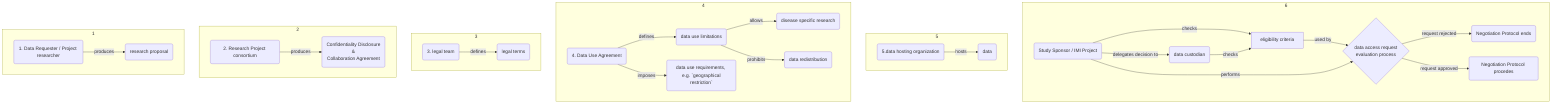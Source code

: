 graph TD

subgraph 1
  A0(1. Data Requester / Project researcher):::box1
  A0 -->|produces|A1(research proposal):::box2
end



subgraph 2
  A00(2. Research Project consortium):::box1 -->|produces|A11(Confidentiality Disclosure <br> & <br> Collaboration Agreement):::box2
end

subgraph 3
 LT(3. legal team) -->|defines|Terms(legal terms)
end

subgraph 4
  F(4. Data Use Agreement):::box2 -->|defines|G(data use limitations):::box5
  G -->|allows|G1(disease specific research):::box5
  F -->|imposes|F3(data use requirements, <br> e.g. `geographical restriction`):::box5
  G -->|prohibits|F2(data redistribution):::box5
end


subgraph 5
  DH(5.data hosting organization) -->|hosts|Data(data)
end

subgraph 6
  B(Study Sponsor / IMI Project) -->|checks|C1
  B -->|delegates decision to|E
  E(data custodian) -->|checks|C1

  C1[eligibility criteria]:::box2 -->|used by|D
  B -->|performs|D{data access request <br> evaluation  process}:::box4
  D -->|request rejected|A2(Negotiation Protocol ends):::box
  D -->|request approved|D1(Negotiation Protocol procedes):::box3
end